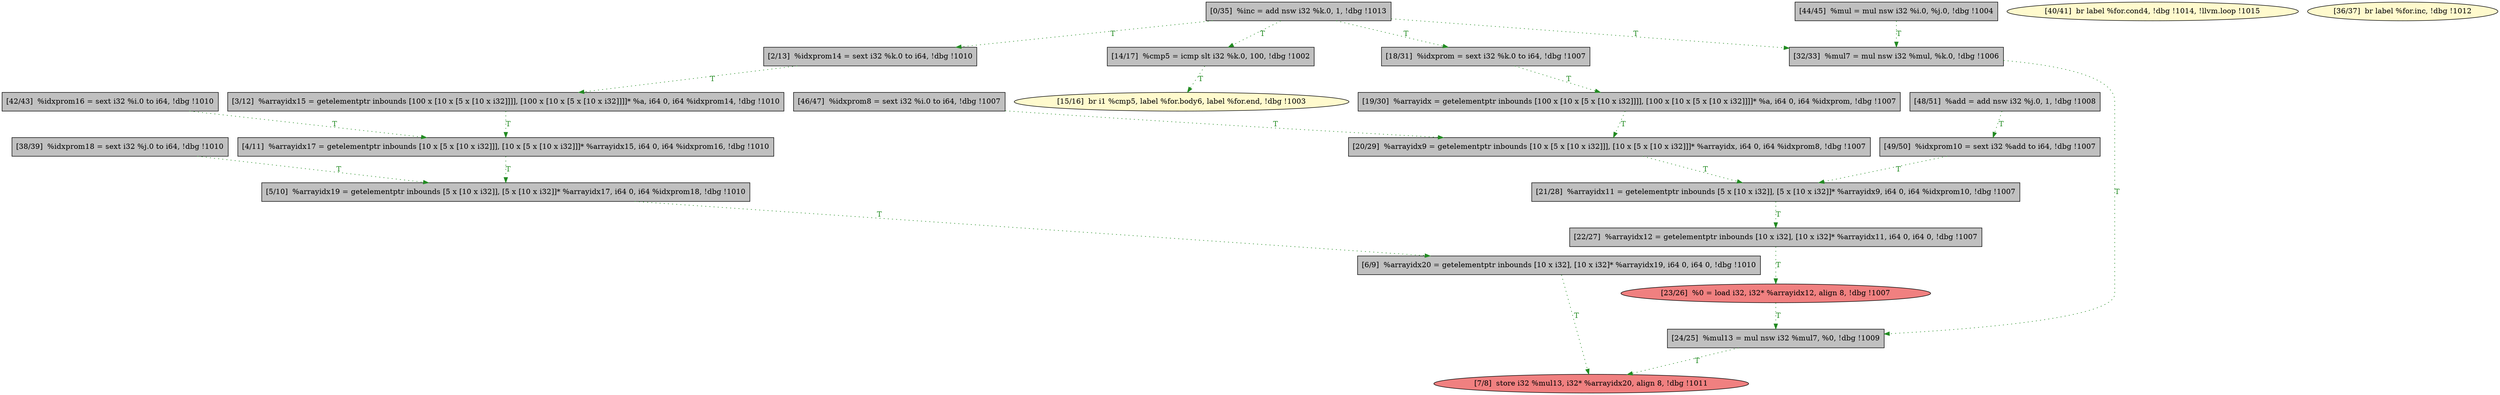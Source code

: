 
digraph G {


node303 [fillcolor=grey,label="[21/28]  %arrayidx11 = getelementptr inbounds [5 x [10 x i32]], [5 x [10 x i32]]* %arrayidx9, i64 0, i64 %idxprom10, !dbg !1007",shape=rectangle,style=filled ]
node301 [fillcolor=lemonchiffon,label="[40/41]  br label %for.cond4, !dbg !1014, !llvm.loop !1015",shape=ellipse,style=filled ]
node300 [fillcolor=grey,label="[20/29]  %arrayidx9 = getelementptr inbounds [10 x [5 x [10 x i32]]], [10 x [5 x [10 x i32]]]* %arrayidx, i64 0, i64 %idxprom8, !dbg !1007",shape=rectangle,style=filled ]
node298 [fillcolor=grey,label="[14/17]  %cmp5 = icmp slt i32 %k.0, 100, !dbg !1002",shape=rectangle,style=filled ]
node297 [fillcolor=grey,label="[46/47]  %idxprom8 = sext i32 %i.0 to i64, !dbg !1007",shape=rectangle,style=filled ]
node296 [fillcolor=grey,label="[42/43]  %idxprom16 = sext i32 %i.0 to i64, !dbg !1010",shape=rectangle,style=filled ]
node295 [fillcolor=grey,label="[5/10]  %arrayidx19 = getelementptr inbounds [5 x [10 x i32]], [5 x [10 x i32]]* %arrayidx17, i64 0, i64 %idxprom18, !dbg !1010",shape=rectangle,style=filled ]
node302 [fillcolor=grey,label="[4/11]  %arrayidx17 = getelementptr inbounds [10 x [5 x [10 x i32]]], [10 x [5 x [10 x i32]]]* %arrayidx15, i64 0, i64 %idxprom16, !dbg !1010",shape=rectangle,style=filled ]
node288 [fillcolor=grey,label="[2/13]  %idxprom14 = sext i32 %k.0 to i64, !dbg !1010",shape=rectangle,style=filled ]
node282 [fillcolor=grey,label="[44/45]  %mul = mul nsw i32 %i.0, %j.0, !dbg !1004",shape=rectangle,style=filled ]
node294 [fillcolor=lightcoral,label="[7/8]  store i32 %mul13, i32* %arrayidx20, align 8, !dbg !1011",shape=ellipse,style=filled ]
node299 [fillcolor=grey,label="[48/51]  %add = add nsw i32 %j.0, 1, !dbg !1008",shape=rectangle,style=filled ]
node284 [fillcolor=grey,label="[0/35]  %inc = add nsw i32 %k.0, 1, !dbg !1013",shape=rectangle,style=filled ]
node292 [fillcolor=grey,label="[6/9]  %arrayidx20 = getelementptr inbounds [10 x i32], [10 x i32]* %arrayidx19, i64 0, i64 0, !dbg !1010",shape=rectangle,style=filled ]
node291 [fillcolor=grey,label="[3/12]  %arrayidx15 = getelementptr inbounds [100 x [10 x [5 x [10 x i32]]]], [100 x [10 x [5 x [10 x i32]]]]* %a, i64 0, i64 %idxprom14, !dbg !1010",shape=rectangle,style=filled ]
node280 [fillcolor=grey,label="[49/50]  %idxprom10 = sext i32 %add to i64, !dbg !1007",shape=rectangle,style=filled ]
node281 [fillcolor=grey,label="[18/31]  %idxprom = sext i32 %k.0 to i64, !dbg !1007",shape=rectangle,style=filled ]
node289 [fillcolor=grey,label="[24/25]  %mul13 = mul nsw i32 %mul7, %0, !dbg !1009",shape=rectangle,style=filled ]
node283 [fillcolor=grey,label="[32/33]  %mul7 = mul nsw i32 %mul, %k.0, !dbg !1006",shape=rectangle,style=filled ]
node293 [fillcolor=lemonchiffon,label="[15/16]  br i1 %cmp5, label %for.body6, label %for.end, !dbg !1003",shape=ellipse,style=filled ]
node285 [fillcolor=lemonchiffon,label="[36/37]  br label %for.inc, !dbg !1012",shape=ellipse,style=filled ]
node286 [fillcolor=grey,label="[38/39]  %idxprom18 = sext i32 %j.0 to i64, !dbg !1010",shape=rectangle,style=filled ]
node287 [fillcolor=lightcoral,label="[23/26]  %0 = load i32, i32* %arrayidx12, align 8, !dbg !1007",shape=ellipse,style=filled ]
node279 [fillcolor=grey,label="[22/27]  %arrayidx12 = getelementptr inbounds [10 x i32], [10 x i32]* %arrayidx11, i64 0, i64 0, !dbg !1007",shape=rectangle,style=filled ]
node290 [fillcolor=grey,label="[19/30]  %arrayidx = getelementptr inbounds [100 x [10 x [5 x [10 x i32]]]], [100 x [10 x [5 x [10 x i32]]]]* %a, i64 0, i64 %idxprom, !dbg !1007",shape=rectangle,style=filled ]

node284->node283 [style=dotted,color=forestgreen,label="T",fontcolor=forestgreen ]
node287->node289 [style=dotted,color=forestgreen,label="T",fontcolor=forestgreen ]
node286->node295 [style=dotted,color=forestgreen,label="T",fontcolor=forestgreen ]
node291->node302 [style=dotted,color=forestgreen,label="T",fontcolor=forestgreen ]
node303->node279 [style=dotted,color=forestgreen,label="T",fontcolor=forestgreen ]
node290->node300 [style=dotted,color=forestgreen,label="T",fontcolor=forestgreen ]
node284->node298 [style=dotted,color=forestgreen,label="T",fontcolor=forestgreen ]
node288->node291 [style=dotted,color=forestgreen,label="T",fontcolor=forestgreen ]
node283->node289 [style=dotted,color=forestgreen,label="T",fontcolor=forestgreen ]
node284->node281 [style=dotted,color=forestgreen,label="T",fontcolor=forestgreen ]
node282->node283 [style=dotted,color=forestgreen,label="T",fontcolor=forestgreen ]
node280->node303 [style=dotted,color=forestgreen,label="T",fontcolor=forestgreen ]
node281->node290 [style=dotted,color=forestgreen,label="T",fontcolor=forestgreen ]
node299->node280 [style=dotted,color=forestgreen,label="T",fontcolor=forestgreen ]
node295->node292 [style=dotted,color=forestgreen,label="T",fontcolor=forestgreen ]
node292->node294 [style=dotted,color=forestgreen,label="T",fontcolor=forestgreen ]
node296->node302 [style=dotted,color=forestgreen,label="T",fontcolor=forestgreen ]
node297->node300 [style=dotted,color=forestgreen,label="T",fontcolor=forestgreen ]
node284->node288 [style=dotted,color=forestgreen,label="T",fontcolor=forestgreen ]
node279->node287 [style=dotted,color=forestgreen,label="T",fontcolor=forestgreen ]
node302->node295 [style=dotted,color=forestgreen,label="T",fontcolor=forestgreen ]
node300->node303 [style=dotted,color=forestgreen,label="T",fontcolor=forestgreen ]
node289->node294 [style=dotted,color=forestgreen,label="T",fontcolor=forestgreen ]
node298->node293 [style=dotted,color=forestgreen,label="T",fontcolor=forestgreen ]


}
